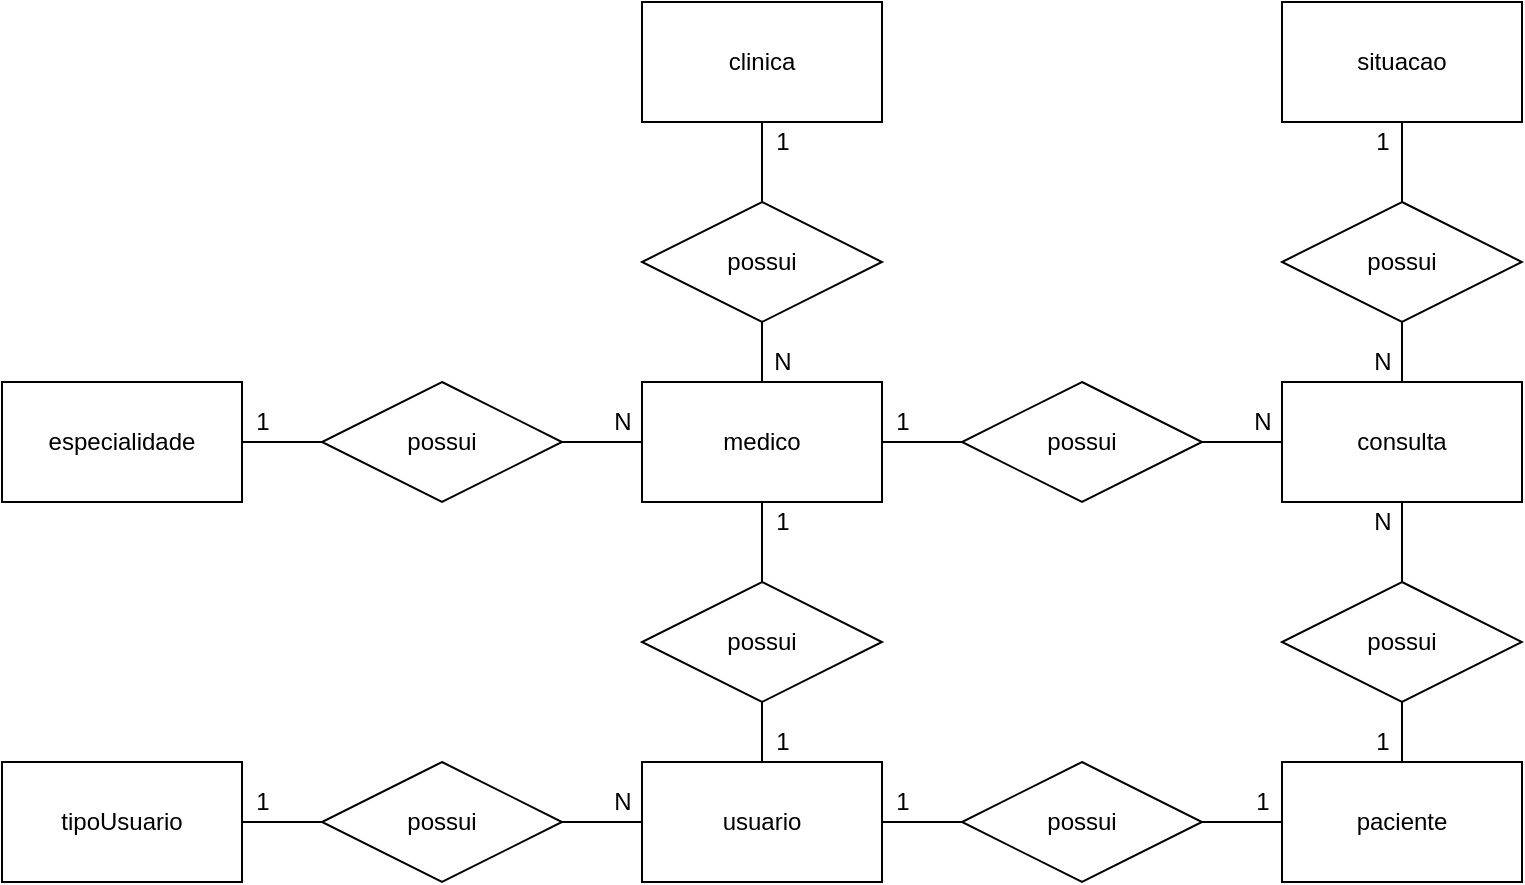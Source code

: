 <mxfile version="14.9.7" type="device" pages="2"><diagram id="93_gFa-OgUpCN7Gq_GoS" name="conceitual"><mxGraphModel dx="1906" dy="1869" grid="1" gridSize="10" guides="1" tooltips="1" connect="1" arrows="1" fold="1" page="1" pageScale="1" pageWidth="827" pageHeight="1169" math="0" shadow="0"><root><mxCell id="0"/><mxCell id="1" parent="0"/><mxCell id="A9WvtacgNKgnJ_UvDXuC-17" style="edgeStyle=orthogonalEdgeStyle;rounded=0;orthogonalLoop=1;jettySize=auto;html=1;endArrow=none;endFill=0;" edge="1" parent="1" source="A9WvtacgNKgnJ_UvDXuC-1" target="A9WvtacgNKgnJ_UvDXuC-9"><mxGeometry relative="1" as="geometry"/></mxCell><mxCell id="A9WvtacgNKgnJ_UvDXuC-1" value="especialidade" style="whiteSpace=wrap;html=1;" vertex="1" parent="1"><mxGeometry x="-10" y="50" width="120" height="60" as="geometry"/></mxCell><mxCell id="A9WvtacgNKgnJ_UvDXuC-19" style="edgeStyle=orthogonalEdgeStyle;rounded=0;orthogonalLoop=1;jettySize=auto;html=1;endArrow=none;endFill=0;" edge="1" parent="1" source="A9WvtacgNKgnJ_UvDXuC-2" target="A9WvtacgNKgnJ_UvDXuC-11"><mxGeometry relative="1" as="geometry"/></mxCell><mxCell id="A9WvtacgNKgnJ_UvDXuC-26" style="edgeStyle=orthogonalEdgeStyle;rounded=0;orthogonalLoop=1;jettySize=auto;html=1;entryX=0.5;entryY=1;entryDx=0;entryDy=0;endArrow=none;endFill=0;" edge="1" parent="1" source="A9WvtacgNKgnJ_UvDXuC-2" target="A9WvtacgNKgnJ_UvDXuC-13"><mxGeometry relative="1" as="geometry"/></mxCell><mxCell id="A9WvtacgNKgnJ_UvDXuC-2" value="medico" style="rounded=0;whiteSpace=wrap;html=1;" vertex="1" parent="1"><mxGeometry x="310" y="50" width="120" height="60" as="geometry"/></mxCell><mxCell id="A9WvtacgNKgnJ_UvDXuC-27" style="edgeStyle=orthogonalEdgeStyle;rounded=0;orthogonalLoop=1;jettySize=auto;html=1;entryX=0.5;entryY=0;entryDx=0;entryDy=0;endArrow=none;endFill=0;" edge="1" parent="1" source="A9WvtacgNKgnJ_UvDXuC-3" target="A9WvtacgNKgnJ_UvDXuC-13"><mxGeometry relative="1" as="geometry"/></mxCell><mxCell id="A9WvtacgNKgnJ_UvDXuC-3" value="clinica" style="whiteSpace=wrap;html=1;" vertex="1" parent="1"><mxGeometry x="310" y="-140" width="120" height="60" as="geometry"/></mxCell><mxCell id="A9WvtacgNKgnJ_UvDXuC-4" value="usuario" style="whiteSpace=wrap;html=1;" vertex="1" parent="1"><mxGeometry x="310" y="240" width="120" height="60" as="geometry"/></mxCell><mxCell id="A9WvtacgNKgnJ_UvDXuC-5" value="consulta" style="whiteSpace=wrap;html=1;" vertex="1" parent="1"><mxGeometry x="630" y="50" width="120" height="60" as="geometry"/></mxCell><mxCell id="A9WvtacgNKgnJ_UvDXuC-14" style="edgeStyle=orthogonalEdgeStyle;rounded=0;orthogonalLoop=1;jettySize=auto;html=1;entryX=0;entryY=0.5;entryDx=0;entryDy=0;endArrow=none;endFill=0;" edge="1" parent="1" source="A9WvtacgNKgnJ_UvDXuC-6" target="A9WvtacgNKgnJ_UvDXuC-10"><mxGeometry relative="1" as="geometry"/></mxCell><mxCell id="A9WvtacgNKgnJ_UvDXuC-6" value="tipoUsuario" style="whiteSpace=wrap;html=1;" vertex="1" parent="1"><mxGeometry x="-10" y="240" width="120" height="60" as="geometry"/></mxCell><mxCell id="A9WvtacgNKgnJ_UvDXuC-7" value="situacao" style="whiteSpace=wrap;html=1;" vertex="1" parent="1"><mxGeometry x="630" y="-140" width="120" height="60" as="geometry"/></mxCell><mxCell id="A9WvtacgNKgnJ_UvDXuC-18" style="edgeStyle=orthogonalEdgeStyle;rounded=0;orthogonalLoop=1;jettySize=auto;html=1;endArrow=none;endFill=0;" edge="1" parent="1" source="A9WvtacgNKgnJ_UvDXuC-9" target="A9WvtacgNKgnJ_UvDXuC-2"><mxGeometry relative="1" as="geometry"/></mxCell><mxCell id="A9WvtacgNKgnJ_UvDXuC-9" value="possui" style="shape=rhombus;perimeter=rhombusPerimeter;whiteSpace=wrap;html=1;align=center;" vertex="1" parent="1"><mxGeometry x="150" y="50" width="120" height="60" as="geometry"/></mxCell><mxCell id="A9WvtacgNKgnJ_UvDXuC-16" style="edgeStyle=orthogonalEdgeStyle;rounded=0;orthogonalLoop=1;jettySize=auto;html=1;endArrow=none;endFill=0;" edge="1" parent="1" source="A9WvtacgNKgnJ_UvDXuC-10" target="A9WvtacgNKgnJ_UvDXuC-4"><mxGeometry relative="1" as="geometry"/></mxCell><mxCell id="A9WvtacgNKgnJ_UvDXuC-10" value="possui" style="shape=rhombus;perimeter=rhombusPerimeter;whiteSpace=wrap;html=1;align=center;" vertex="1" parent="1"><mxGeometry x="150" y="240" width="120" height="60" as="geometry"/></mxCell><mxCell id="A9WvtacgNKgnJ_UvDXuC-20" style="edgeStyle=orthogonalEdgeStyle;rounded=0;orthogonalLoop=1;jettySize=auto;html=1;entryX=0;entryY=0.5;entryDx=0;entryDy=0;endArrow=none;endFill=0;" edge="1" parent="1" source="A9WvtacgNKgnJ_UvDXuC-11" target="A9WvtacgNKgnJ_UvDXuC-5"><mxGeometry relative="1" as="geometry"/></mxCell><mxCell id="A9WvtacgNKgnJ_UvDXuC-11" value="possui" style="shape=rhombus;perimeter=rhombusPerimeter;whiteSpace=wrap;html=1;align=center;" vertex="1" parent="1"><mxGeometry x="470" y="50" width="120" height="60" as="geometry"/></mxCell><mxCell id="A9WvtacgNKgnJ_UvDXuC-24" style="edgeStyle=orthogonalEdgeStyle;rounded=0;orthogonalLoop=1;jettySize=auto;html=1;endArrow=none;endFill=0;" edge="1" parent="1" source="A9WvtacgNKgnJ_UvDXuC-12" target="A9WvtacgNKgnJ_UvDXuC-5"><mxGeometry relative="1" as="geometry"/></mxCell><mxCell id="A9WvtacgNKgnJ_UvDXuC-25" style="edgeStyle=orthogonalEdgeStyle;rounded=0;orthogonalLoop=1;jettySize=auto;html=1;endArrow=none;endFill=0;" edge="1" parent="1" source="A9WvtacgNKgnJ_UvDXuC-12" target="A9WvtacgNKgnJ_UvDXuC-7"><mxGeometry relative="1" as="geometry"/></mxCell><mxCell id="A9WvtacgNKgnJ_UvDXuC-12" value="possui" style="shape=rhombus;perimeter=rhombusPerimeter;whiteSpace=wrap;html=1;align=center;" vertex="1" parent="1"><mxGeometry x="630" y="-40" width="120" height="60" as="geometry"/></mxCell><mxCell id="A9WvtacgNKgnJ_UvDXuC-13" value="possui" style="shape=rhombus;perimeter=rhombusPerimeter;whiteSpace=wrap;html=1;align=center;" vertex="1" parent="1"><mxGeometry x="310" y="-40" width="120" height="60" as="geometry"/></mxCell><mxCell id="A9WvtacgNKgnJ_UvDXuC-28" value="1" style="text;html=1;align=center;verticalAlign=middle;resizable=0;points=[];autosize=1;strokeColor=none;" vertex="1" parent="1"><mxGeometry x="670" y="-80" width="20" height="20" as="geometry"/></mxCell><mxCell id="A9WvtacgNKgnJ_UvDXuC-29" value="N" style="text;html=1;align=center;verticalAlign=middle;resizable=0;points=[];autosize=1;strokeColor=none;" vertex="1" parent="1"><mxGeometry x="670" y="30" width="20" height="20" as="geometry"/></mxCell><mxCell id="A9WvtacgNKgnJ_UvDXuC-30" value="N" style="text;html=1;align=center;verticalAlign=middle;resizable=0;points=[];autosize=1;strokeColor=none;" vertex="1" parent="1"><mxGeometry x="610" y="60" width="20" height="20" as="geometry"/></mxCell><mxCell id="A9WvtacgNKgnJ_UvDXuC-31" value="N" style="text;html=1;align=center;verticalAlign=middle;resizable=0;points=[];autosize=1;strokeColor=none;" vertex="1" parent="1"><mxGeometry x="670" y="110" width="20" height="20" as="geometry"/></mxCell><mxCell id="A9WvtacgNKgnJ_UvDXuC-32" value="1" style="text;html=1;align=center;verticalAlign=middle;resizable=0;points=[];autosize=1;strokeColor=none;" vertex="1" parent="1"><mxGeometry x="430" y="250" width="20" height="20" as="geometry"/></mxCell><mxCell id="A9WvtacgNKgnJ_UvDXuC-33" value="1" style="text;html=1;align=center;verticalAlign=middle;resizable=0;points=[];autosize=1;strokeColor=none;" vertex="1" parent="1"><mxGeometry x="430" y="60" width="20" height="20" as="geometry"/></mxCell><mxCell id="A9WvtacgNKgnJ_UvDXuC-34" value="1" style="text;html=1;align=center;verticalAlign=middle;resizable=0;points=[];autosize=1;strokeColor=none;" vertex="1" parent="1"><mxGeometry x="110" y="250" width="20" height="20" as="geometry"/></mxCell><mxCell id="A9WvtacgNKgnJ_UvDXuC-35" value="1" style="text;html=1;align=center;verticalAlign=middle;resizable=0;points=[];autosize=1;strokeColor=none;" vertex="1" parent="1"><mxGeometry x="110" y="60" width="20" height="20" as="geometry"/></mxCell><mxCell id="A9WvtacgNKgnJ_UvDXuC-36" value="N" style="text;html=1;align=center;verticalAlign=middle;resizable=0;points=[];autosize=1;strokeColor=none;" vertex="1" parent="1"><mxGeometry x="290" y="250" width="20" height="20" as="geometry"/></mxCell><mxCell id="A9WvtacgNKgnJ_UvDXuC-37" value="N" style="text;html=1;align=center;verticalAlign=middle;resizable=0;points=[];autosize=1;strokeColor=none;" vertex="1" parent="1"><mxGeometry x="290" y="60" width="20" height="20" as="geometry"/></mxCell><mxCell id="A9WvtacgNKgnJ_UvDXuC-39" value="1" style="text;html=1;align=center;verticalAlign=middle;resizable=0;points=[];autosize=1;strokeColor=none;" vertex="1" parent="1"><mxGeometry x="370" y="-80" width="20" height="20" as="geometry"/></mxCell><mxCell id="A9WvtacgNKgnJ_UvDXuC-40" value="N" style="text;html=1;align=center;verticalAlign=middle;resizable=0;points=[];autosize=1;strokeColor=none;" vertex="1" parent="1"><mxGeometry x="370" y="30" width="20" height="20" as="geometry"/></mxCell><mxCell id="A9WvtacgNKgnJ_UvDXuC-42" style="edgeStyle=orthogonalEdgeStyle;rounded=0;orthogonalLoop=1;jettySize=auto;html=1;endArrow=none;endFill=0;" edge="1" parent="1" source="A9WvtacgNKgnJ_UvDXuC-41" target="A9WvtacgNKgnJ_UvDXuC-4"><mxGeometry relative="1" as="geometry"/></mxCell><mxCell id="A9WvtacgNKgnJ_UvDXuC-43" style="edgeStyle=orthogonalEdgeStyle;rounded=0;orthogonalLoop=1;jettySize=auto;html=1;entryX=0.5;entryY=1;entryDx=0;entryDy=0;endArrow=none;endFill=0;" edge="1" parent="1" source="A9WvtacgNKgnJ_UvDXuC-41" target="A9WvtacgNKgnJ_UvDXuC-2"><mxGeometry relative="1" as="geometry"/></mxCell><mxCell id="A9WvtacgNKgnJ_UvDXuC-41" value="possui" style="shape=rhombus;perimeter=rhombusPerimeter;whiteSpace=wrap;html=1;align=center;" vertex="1" parent="1"><mxGeometry x="310" y="150" width="120" height="60" as="geometry"/></mxCell><mxCell id="A9WvtacgNKgnJ_UvDXuC-49" style="edgeStyle=orthogonalEdgeStyle;rounded=0;orthogonalLoop=1;jettySize=auto;html=1;endArrow=none;endFill=0;" edge="1" parent="1" source="A9WvtacgNKgnJ_UvDXuC-44" target="A9WvtacgNKgnJ_UvDXuC-48"><mxGeometry relative="1" as="geometry"/></mxCell><mxCell id="A9WvtacgNKgnJ_UvDXuC-44" value="paciente" style="whiteSpace=wrap;html=1;" vertex="1" parent="1"><mxGeometry x="630" y="240" width="120" height="60" as="geometry"/></mxCell><mxCell id="A9WvtacgNKgnJ_UvDXuC-46" style="edgeStyle=orthogonalEdgeStyle;rounded=0;orthogonalLoop=1;jettySize=auto;html=1;endArrow=none;endFill=0;" edge="1" parent="1" source="A9WvtacgNKgnJ_UvDXuC-45" target="A9WvtacgNKgnJ_UvDXuC-4"><mxGeometry relative="1" as="geometry"/></mxCell><mxCell id="A9WvtacgNKgnJ_UvDXuC-47" style="edgeStyle=orthogonalEdgeStyle;rounded=0;orthogonalLoop=1;jettySize=auto;html=1;endArrow=none;endFill=0;" edge="1" parent="1" source="A9WvtacgNKgnJ_UvDXuC-45" target="A9WvtacgNKgnJ_UvDXuC-44"><mxGeometry relative="1" as="geometry"/></mxCell><mxCell id="A9WvtacgNKgnJ_UvDXuC-45" value="possui" style="shape=rhombus;perimeter=rhombusPerimeter;whiteSpace=wrap;html=1;align=center;" vertex="1" parent="1"><mxGeometry x="470" y="240" width="120" height="60" as="geometry"/></mxCell><mxCell id="A9WvtacgNKgnJ_UvDXuC-50" style="edgeStyle=orthogonalEdgeStyle;rounded=0;orthogonalLoop=1;jettySize=auto;html=1;endArrow=none;endFill=0;" edge="1" parent="1" source="A9WvtacgNKgnJ_UvDXuC-48" target="A9WvtacgNKgnJ_UvDXuC-5"><mxGeometry relative="1" as="geometry"/></mxCell><mxCell id="A9WvtacgNKgnJ_UvDXuC-48" value="possui" style="shape=rhombus;perimeter=rhombusPerimeter;whiteSpace=wrap;html=1;align=center;" vertex="1" parent="1"><mxGeometry x="630" y="150" width="120" height="60" as="geometry"/></mxCell><mxCell id="A9WvtacgNKgnJ_UvDXuC-51" value="1" style="text;html=1;align=center;verticalAlign=middle;resizable=0;points=[];autosize=1;strokeColor=none;" vertex="1" parent="1"><mxGeometry x="670" y="220" width="20" height="20" as="geometry"/></mxCell><mxCell id="A9WvtacgNKgnJ_UvDXuC-52" value="1" style="text;html=1;align=center;verticalAlign=middle;resizable=0;points=[];autosize=1;strokeColor=none;" vertex="1" parent="1"><mxGeometry x="610" y="250" width="20" height="20" as="geometry"/></mxCell><mxCell id="A9WvtacgNKgnJ_UvDXuC-53" value="1" style="text;html=1;align=center;verticalAlign=middle;resizable=0;points=[];autosize=1;strokeColor=none;" vertex="1" parent="1"><mxGeometry x="370" y="220" width="20" height="20" as="geometry"/></mxCell><mxCell id="A9WvtacgNKgnJ_UvDXuC-54" value="1" style="text;html=1;align=center;verticalAlign=middle;resizable=0;points=[];autosize=1;strokeColor=none;" vertex="1" parent="1"><mxGeometry x="370" y="110" width="20" height="20" as="geometry"/></mxCell></root></mxGraphModel></diagram><diagram id="sBpu8BRhdj2psA5lp5Gi" name="logica"><mxGraphModel dx="2094" dy="700" grid="1" gridSize="10" guides="1" tooltips="1" connect="1" arrows="1" fold="1" page="1" pageScale="1" pageWidth="827" pageHeight="1169" math="0" shadow="0"><root><mxCell id="IyvaZYdRQ6hIMKGguh6v-0"/><mxCell id="IyvaZYdRQ6hIMKGguh6v-1" parent="IyvaZYdRQ6hIMKGguh6v-0"/><mxCell id="ZGY9dM3D5qG3EnkJ_uld-0" value="clinica" style="shape=table;startSize=30;container=1;collapsible=1;childLayout=tableLayout;fixedRows=1;rowLines=0;fontStyle=1;align=center;resizeLast=1;" vertex="1" parent="IyvaZYdRQ6hIMKGguh6v-1"><mxGeometry x="390" y="585" width="180" height="250" as="geometry"/></mxCell><mxCell id="ZGY9dM3D5qG3EnkJ_uld-1" value="" style="shape=partialRectangle;collapsible=0;dropTarget=0;pointerEvents=0;fillColor=none;top=0;left=0;bottom=1;right=0;points=[[0,0.5],[1,0.5]];portConstraint=eastwest;" vertex="1" parent="ZGY9dM3D5qG3EnkJ_uld-0"><mxGeometry y="30" width="180" height="30" as="geometry"/></mxCell><mxCell id="ZGY9dM3D5qG3EnkJ_uld-2" value="PK" style="shape=partialRectangle;connectable=0;fillColor=none;top=0;left=0;bottom=0;right=0;fontStyle=1;overflow=hidden;" vertex="1" parent="ZGY9dM3D5qG3EnkJ_uld-1"><mxGeometry width="30" height="30" as="geometry"/></mxCell><mxCell id="ZGY9dM3D5qG3EnkJ_uld-3" value="idClinica" style="shape=partialRectangle;connectable=0;fillColor=none;top=0;left=0;bottom=0;right=0;align=left;spacingLeft=6;fontStyle=5;overflow=hidden;" vertex="1" parent="ZGY9dM3D5qG3EnkJ_uld-1"><mxGeometry x="30" width="150" height="30" as="geometry"/></mxCell><mxCell id="ZGY9dM3D5qG3EnkJ_uld-4" value="" style="shape=partialRectangle;collapsible=0;dropTarget=0;pointerEvents=0;fillColor=none;top=0;left=0;bottom=0;right=0;points=[[0,0.5],[1,0.5]];portConstraint=eastwest;" vertex="1" parent="ZGY9dM3D5qG3EnkJ_uld-0"><mxGeometry y="60" width="180" height="30" as="geometry"/></mxCell><mxCell id="ZGY9dM3D5qG3EnkJ_uld-5" value="" style="shape=partialRectangle;connectable=0;fillColor=none;top=0;left=0;bottom=0;right=0;editable=1;overflow=hidden;" vertex="1" parent="ZGY9dM3D5qG3EnkJ_uld-4"><mxGeometry width="30" height="30" as="geometry"/></mxCell><mxCell id="ZGY9dM3D5qG3EnkJ_uld-6" value="nomeFantasia" style="shape=partialRectangle;connectable=0;fillColor=none;top=0;left=0;bottom=0;right=0;align=left;spacingLeft=6;overflow=hidden;" vertex="1" parent="ZGY9dM3D5qG3EnkJ_uld-4"><mxGeometry x="30" width="150" height="30" as="geometry"/></mxCell><mxCell id="ZGY9dM3D5qG3EnkJ_uld-7" value="" style="shape=partialRectangle;collapsible=0;dropTarget=0;pointerEvents=0;fillColor=none;top=0;left=0;bottom=0;right=0;points=[[0,0.5],[1,0.5]];portConstraint=eastwest;" vertex="1" parent="ZGY9dM3D5qG3EnkJ_uld-0"><mxGeometry y="90" width="180" height="30" as="geometry"/></mxCell><mxCell id="ZGY9dM3D5qG3EnkJ_uld-8" value="" style="shape=partialRectangle;connectable=0;fillColor=none;top=0;left=0;bottom=0;right=0;editable=1;overflow=hidden;" vertex="1" parent="ZGY9dM3D5qG3EnkJ_uld-7"><mxGeometry width="30" height="30" as="geometry"/></mxCell><mxCell id="ZGY9dM3D5qG3EnkJ_uld-9" value="cnpj" style="shape=partialRectangle;connectable=0;fillColor=none;top=0;left=0;bottom=0;right=0;align=left;spacingLeft=6;overflow=hidden;" vertex="1" parent="ZGY9dM3D5qG3EnkJ_uld-7"><mxGeometry x="30" width="150" height="30" as="geometry"/></mxCell><mxCell id="ZGY9dM3D5qG3EnkJ_uld-13" value="" style="shape=partialRectangle;collapsible=0;dropTarget=0;pointerEvents=0;fillColor=none;top=0;left=0;bottom=0;right=0;points=[[0,0.5],[1,0.5]];portConstraint=eastwest;" vertex="1" parent="ZGY9dM3D5qG3EnkJ_uld-0"><mxGeometry y="120" width="180" height="30" as="geometry"/></mxCell><mxCell id="ZGY9dM3D5qG3EnkJ_uld-14" value="" style="shape=partialRectangle;connectable=0;fillColor=none;top=0;left=0;bottom=0;right=0;editable=1;overflow=hidden;" vertex="1" parent="ZGY9dM3D5qG3EnkJ_uld-13"><mxGeometry width="30" height="30" as="geometry"/></mxCell><mxCell id="ZGY9dM3D5qG3EnkJ_uld-15" value="razaoSocial" style="shape=partialRectangle;connectable=0;fillColor=none;top=0;left=0;bottom=0;right=0;align=left;spacingLeft=6;overflow=hidden;" vertex="1" parent="ZGY9dM3D5qG3EnkJ_uld-13"><mxGeometry x="30" width="150" height="30" as="geometry"/></mxCell><mxCell id="ZGY9dM3D5qG3EnkJ_uld-16" value="" style="shape=partialRectangle;collapsible=0;dropTarget=0;pointerEvents=0;fillColor=none;top=0;left=0;bottom=0;right=0;points=[[0,0.5],[1,0.5]];portConstraint=eastwest;" vertex="1" parent="ZGY9dM3D5qG3EnkJ_uld-0"><mxGeometry y="150" width="180" height="30" as="geometry"/></mxCell><mxCell id="ZGY9dM3D5qG3EnkJ_uld-17" value="" style="shape=partialRectangle;connectable=0;fillColor=none;top=0;left=0;bottom=0;right=0;editable=1;overflow=hidden;" vertex="1" parent="ZGY9dM3D5qG3EnkJ_uld-16"><mxGeometry width="30" height="30" as="geometry"/></mxCell><mxCell id="ZGY9dM3D5qG3EnkJ_uld-18" value="endereco" style="shape=partialRectangle;connectable=0;fillColor=none;top=0;left=0;bottom=0;right=0;align=left;spacingLeft=6;overflow=hidden;" vertex="1" parent="ZGY9dM3D5qG3EnkJ_uld-16"><mxGeometry x="30" width="150" height="30" as="geometry"/></mxCell><mxCell id="ZGY9dM3D5qG3EnkJ_uld-19" value="" style="shape=partialRectangle;collapsible=0;dropTarget=0;pointerEvents=0;fillColor=none;top=0;left=0;bottom=0;right=0;points=[[0,0.5],[1,0.5]];portConstraint=eastwest;" vertex="1" parent="ZGY9dM3D5qG3EnkJ_uld-0"><mxGeometry y="180" width="180" height="30" as="geometry"/></mxCell><mxCell id="ZGY9dM3D5qG3EnkJ_uld-20" value="" style="shape=partialRectangle;connectable=0;fillColor=none;top=0;left=0;bottom=0;right=0;editable=1;overflow=hidden;" vertex="1" parent="ZGY9dM3D5qG3EnkJ_uld-19"><mxGeometry width="30" height="30" as="geometry"/></mxCell><mxCell id="ZGY9dM3D5qG3EnkJ_uld-21" value="telefone" style="shape=partialRectangle;connectable=0;fillColor=none;top=0;left=0;bottom=0;right=0;align=left;spacingLeft=6;overflow=hidden;" vertex="1" parent="ZGY9dM3D5qG3EnkJ_uld-19"><mxGeometry x="30" width="150" height="30" as="geometry"/></mxCell><mxCell id="ZGY9dM3D5qG3EnkJ_uld-10" value="" style="shape=partialRectangle;collapsible=0;dropTarget=0;pointerEvents=0;fillColor=none;top=0;left=0;bottom=0;right=0;points=[[0,0.5],[1,0.5]];portConstraint=eastwest;" vertex="1" parent="ZGY9dM3D5qG3EnkJ_uld-0"><mxGeometry y="210" width="180" height="30" as="geometry"/></mxCell><mxCell id="ZGY9dM3D5qG3EnkJ_uld-11" value="" style="shape=partialRectangle;connectable=0;fillColor=none;top=0;left=0;bottom=0;right=0;editable=1;overflow=hidden;" vertex="1" parent="ZGY9dM3D5qG3EnkJ_uld-10"><mxGeometry width="30" height="30" as="geometry"/></mxCell><mxCell id="ZGY9dM3D5qG3EnkJ_uld-12" value="email" style="shape=partialRectangle;connectable=0;fillColor=none;top=0;left=0;bottom=0;right=0;align=left;spacingLeft=6;overflow=hidden;" vertex="1" parent="ZGY9dM3D5qG3EnkJ_uld-10"><mxGeometry x="30" width="150" height="30" as="geometry"/></mxCell><mxCell id="ZGY9dM3D5qG3EnkJ_uld-22" value="especialidade" style="shape=table;startSize=30;container=1;collapsible=1;childLayout=tableLayout;fixedRows=1;rowLines=0;fontStyle=1;align=center;resizeLast=1;" vertex="1" parent="IyvaZYdRQ6hIMKGguh6v-1"><mxGeometry x="-110" y="400" width="180" height="100" as="geometry"/></mxCell><mxCell id="ZGY9dM3D5qG3EnkJ_uld-23" value="" style="shape=partialRectangle;collapsible=0;dropTarget=0;pointerEvents=0;fillColor=none;top=0;left=0;bottom=1;right=0;points=[[0,0.5],[1,0.5]];portConstraint=eastwest;" vertex="1" parent="ZGY9dM3D5qG3EnkJ_uld-22"><mxGeometry y="30" width="180" height="30" as="geometry"/></mxCell><mxCell id="ZGY9dM3D5qG3EnkJ_uld-24" value="PK" style="shape=partialRectangle;connectable=0;fillColor=none;top=0;left=0;bottom=0;right=0;fontStyle=1;overflow=hidden;" vertex="1" parent="ZGY9dM3D5qG3EnkJ_uld-23"><mxGeometry width="30" height="30" as="geometry"/></mxCell><mxCell id="ZGY9dM3D5qG3EnkJ_uld-25" value="idEspecialidade" style="shape=partialRectangle;connectable=0;fillColor=none;top=0;left=0;bottom=0;right=0;align=left;spacingLeft=6;fontStyle=5;overflow=hidden;" vertex="1" parent="ZGY9dM3D5qG3EnkJ_uld-23"><mxGeometry x="30" width="150" height="30" as="geometry"/></mxCell><mxCell id="ZGY9dM3D5qG3EnkJ_uld-26" value="" style="shape=partialRectangle;collapsible=0;dropTarget=0;pointerEvents=0;fillColor=none;top=0;left=0;bottom=0;right=0;points=[[0,0.5],[1,0.5]];portConstraint=eastwest;" vertex="1" parent="ZGY9dM3D5qG3EnkJ_uld-22"><mxGeometry y="60" width="180" height="30" as="geometry"/></mxCell><mxCell id="ZGY9dM3D5qG3EnkJ_uld-27" value="" style="shape=partialRectangle;connectable=0;fillColor=none;top=0;left=0;bottom=0;right=0;editable=1;overflow=hidden;" vertex="1" parent="ZGY9dM3D5qG3EnkJ_uld-26"><mxGeometry width="30" height="30" as="geometry"/></mxCell><mxCell id="ZGY9dM3D5qG3EnkJ_uld-28" value="nomeEspecialidade" style="shape=partialRectangle;connectable=0;fillColor=none;top=0;left=0;bottom=0;right=0;align=left;spacingLeft=6;overflow=hidden;" vertex="1" parent="ZGY9dM3D5qG3EnkJ_uld-26"><mxGeometry x="30" width="150" height="30" as="geometry"/></mxCell><mxCell id="ZGY9dM3D5qG3EnkJ_uld-35" value="tipoUsuario" style="shape=table;startSize=30;container=1;collapsible=1;childLayout=tableLayout;fixedRows=1;rowLines=0;fontStyle=1;align=center;resizeLast=1;" vertex="1" parent="IyvaZYdRQ6hIMKGguh6v-1"><mxGeometry x="390" y="170" width="180" height="100" as="geometry"/></mxCell><mxCell id="ZGY9dM3D5qG3EnkJ_uld-36" value="" style="shape=partialRectangle;collapsible=0;dropTarget=0;pointerEvents=0;fillColor=none;top=0;left=0;bottom=1;right=0;points=[[0,0.5],[1,0.5]];portConstraint=eastwest;" vertex="1" parent="ZGY9dM3D5qG3EnkJ_uld-35"><mxGeometry y="30" width="180" height="30" as="geometry"/></mxCell><mxCell id="ZGY9dM3D5qG3EnkJ_uld-37" value="PK" style="shape=partialRectangle;connectable=0;fillColor=none;top=0;left=0;bottom=0;right=0;fontStyle=1;overflow=hidden;" vertex="1" parent="ZGY9dM3D5qG3EnkJ_uld-36"><mxGeometry width="30" height="30" as="geometry"/></mxCell><mxCell id="ZGY9dM3D5qG3EnkJ_uld-38" value="idTipoUsuario" style="shape=partialRectangle;connectable=0;fillColor=none;top=0;left=0;bottom=0;right=0;align=left;spacingLeft=6;fontStyle=5;overflow=hidden;" vertex="1" parent="ZGY9dM3D5qG3EnkJ_uld-36"><mxGeometry x="30" width="150" height="30" as="geometry"/></mxCell><mxCell id="ZGY9dM3D5qG3EnkJ_uld-39" value="" style="shape=partialRectangle;collapsible=0;dropTarget=0;pointerEvents=0;fillColor=none;top=0;left=0;bottom=0;right=0;points=[[0,0.5],[1,0.5]];portConstraint=eastwest;" vertex="1" parent="ZGY9dM3D5qG3EnkJ_uld-35"><mxGeometry y="60" width="180" height="30" as="geometry"/></mxCell><mxCell id="ZGY9dM3D5qG3EnkJ_uld-40" value="" style="shape=partialRectangle;connectable=0;fillColor=none;top=0;left=0;bottom=0;right=0;editable=1;overflow=hidden;" vertex="1" parent="ZGY9dM3D5qG3EnkJ_uld-39"><mxGeometry width="30" height="30" as="geometry"/></mxCell><mxCell id="ZGY9dM3D5qG3EnkJ_uld-41" value="nomeTipoUsuario" style="shape=partialRectangle;connectable=0;fillColor=none;top=0;left=0;bottom=0;right=0;align=left;spacingLeft=6;overflow=hidden;" vertex="1" parent="ZGY9dM3D5qG3EnkJ_uld-39"><mxGeometry x="30" width="150" height="30" as="geometry"/></mxCell><mxCell id="ZGY9dM3D5qG3EnkJ_uld-61" value="situacao" style="shape=table;startSize=30;container=1;collapsible=1;childLayout=tableLayout;fixedRows=1;rowLines=0;fontStyle=1;align=center;resizeLast=1;" vertex="1" parent="IyvaZYdRQ6hIMKGguh6v-1"><mxGeometry x="890" y="640" width="180" height="100" as="geometry"/></mxCell><mxCell id="ZGY9dM3D5qG3EnkJ_uld-62" value="" style="shape=partialRectangle;collapsible=0;dropTarget=0;pointerEvents=0;fillColor=none;top=0;left=0;bottom=1;right=0;points=[[0,0.5],[1,0.5]];portConstraint=eastwest;" vertex="1" parent="ZGY9dM3D5qG3EnkJ_uld-61"><mxGeometry y="30" width="180" height="30" as="geometry"/></mxCell><mxCell id="ZGY9dM3D5qG3EnkJ_uld-63" value="PK" style="shape=partialRectangle;connectable=0;fillColor=none;top=0;left=0;bottom=0;right=0;fontStyle=1;overflow=hidden;" vertex="1" parent="ZGY9dM3D5qG3EnkJ_uld-62"><mxGeometry width="30" height="30" as="geometry"/></mxCell><mxCell id="ZGY9dM3D5qG3EnkJ_uld-64" value="idSituacao" style="shape=partialRectangle;connectable=0;fillColor=none;top=0;left=0;bottom=0;right=0;align=left;spacingLeft=6;fontStyle=5;overflow=hidden;" vertex="1" parent="ZGY9dM3D5qG3EnkJ_uld-62"><mxGeometry x="30" width="150" height="30" as="geometry"/></mxCell><mxCell id="ZGY9dM3D5qG3EnkJ_uld-65" value="" style="shape=partialRectangle;collapsible=0;dropTarget=0;pointerEvents=0;fillColor=none;top=0;left=0;bottom=0;right=0;points=[[0,0.5],[1,0.5]];portConstraint=eastwest;" vertex="1" parent="ZGY9dM3D5qG3EnkJ_uld-61"><mxGeometry y="60" width="180" height="30" as="geometry"/></mxCell><mxCell id="ZGY9dM3D5qG3EnkJ_uld-66" value="" style="shape=partialRectangle;connectable=0;fillColor=none;top=0;left=0;bottom=0;right=0;editable=1;overflow=hidden;" vertex="1" parent="ZGY9dM3D5qG3EnkJ_uld-65"><mxGeometry width="30" height="30" as="geometry"/></mxCell><mxCell id="ZGY9dM3D5qG3EnkJ_uld-67" value="nomeSituacao" style="shape=partialRectangle;connectable=0;fillColor=none;top=0;left=0;bottom=0;right=0;align=left;spacingLeft=6;overflow=hidden;" vertex="1" parent="ZGY9dM3D5qG3EnkJ_uld-65"><mxGeometry x="30" width="150" height="30" as="geometry"/></mxCell><mxCell id="ZGY9dM3D5qG3EnkJ_uld-74" value="usuario" style="shape=table;startSize=30;container=1;collapsible=1;childLayout=tableLayout;fixedRows=1;rowLines=0;fontStyle=1;align=center;resizeLast=1;" vertex="1" parent="IyvaZYdRQ6hIMKGguh6v-1"><mxGeometry x="390" y="310" width="180" height="190" as="geometry"/></mxCell><mxCell id="ZGY9dM3D5qG3EnkJ_uld-75" value="" style="shape=partialRectangle;collapsible=0;dropTarget=0;pointerEvents=0;fillColor=none;top=0;left=0;bottom=0;right=0;points=[[0,0.5],[1,0.5]];portConstraint=eastwest;" vertex="1" parent="ZGY9dM3D5qG3EnkJ_uld-74"><mxGeometry y="30" width="180" height="30" as="geometry"/></mxCell><mxCell id="ZGY9dM3D5qG3EnkJ_uld-76" value="PK" style="shape=partialRectangle;connectable=0;fillColor=none;top=0;left=0;bottom=0;right=0;fontStyle=1;overflow=hidden;" vertex="1" parent="ZGY9dM3D5qG3EnkJ_uld-75"><mxGeometry width="60" height="30" as="geometry"/></mxCell><mxCell id="ZGY9dM3D5qG3EnkJ_uld-77" value="idUsuario" style="shape=partialRectangle;connectable=0;fillColor=none;top=0;left=0;bottom=0;right=0;align=left;spacingLeft=6;fontStyle=5;overflow=hidden;" vertex="1" parent="ZGY9dM3D5qG3EnkJ_uld-75"><mxGeometry x="60" width="120" height="30" as="geometry"/></mxCell><mxCell id="ZGY9dM3D5qG3EnkJ_uld-78" value="" style="shape=partialRectangle;collapsible=0;dropTarget=0;pointerEvents=0;fillColor=none;top=0;left=0;bottom=1;right=0;points=[[0,0.5],[1,0.5]];portConstraint=eastwest;" vertex="1" parent="ZGY9dM3D5qG3EnkJ_uld-74"><mxGeometry y="60" width="180" height="30" as="geometry"/></mxCell><mxCell id="ZGY9dM3D5qG3EnkJ_uld-79" value="FK" style="shape=partialRectangle;connectable=0;fillColor=none;top=0;left=0;bottom=0;right=0;fontStyle=1;overflow=hidden;" vertex="1" parent="ZGY9dM3D5qG3EnkJ_uld-78"><mxGeometry width="60" height="30" as="geometry"/></mxCell><mxCell id="ZGY9dM3D5qG3EnkJ_uld-80" value="tipoUsuario" style="shape=partialRectangle;connectable=0;fillColor=none;top=0;left=0;bottom=0;right=0;align=left;spacingLeft=6;fontStyle=5;overflow=hidden;" vertex="1" parent="ZGY9dM3D5qG3EnkJ_uld-78"><mxGeometry x="60" width="120" height="30" as="geometry"/></mxCell><mxCell id="ZGY9dM3D5qG3EnkJ_uld-81" value="" style="shape=partialRectangle;collapsible=0;dropTarget=0;pointerEvents=0;fillColor=none;top=0;left=0;bottom=0;right=0;points=[[0,0.5],[1,0.5]];portConstraint=eastwest;" vertex="1" parent="ZGY9dM3D5qG3EnkJ_uld-74"><mxGeometry y="90" width="180" height="30" as="geometry"/></mxCell><mxCell id="ZGY9dM3D5qG3EnkJ_uld-82" value="" style="shape=partialRectangle;connectable=0;fillColor=none;top=0;left=0;bottom=0;right=0;editable=1;overflow=hidden;" vertex="1" parent="ZGY9dM3D5qG3EnkJ_uld-81"><mxGeometry width="60" height="30" as="geometry"/></mxCell><mxCell id="ZGY9dM3D5qG3EnkJ_uld-83" value="nomeUsuario" style="shape=partialRectangle;connectable=0;fillColor=none;top=0;left=0;bottom=0;right=0;align=left;spacingLeft=6;overflow=hidden;" vertex="1" parent="ZGY9dM3D5qG3EnkJ_uld-81"><mxGeometry x="60" width="120" height="30" as="geometry"/></mxCell><mxCell id="2KeaQPIRj3OpN6tbPePM-1" value="" style="shape=partialRectangle;collapsible=0;dropTarget=0;pointerEvents=0;fillColor=none;top=0;left=0;bottom=0;right=0;points=[[0,0.5],[1,0.5]];portConstraint=eastwest;" vertex="1" parent="ZGY9dM3D5qG3EnkJ_uld-74"><mxGeometry y="120" width="180" height="30" as="geometry"/></mxCell><mxCell id="2KeaQPIRj3OpN6tbPePM-2" value="" style="shape=partialRectangle;connectable=0;fillColor=none;top=0;left=0;bottom=0;right=0;editable=1;overflow=hidden;" vertex="1" parent="2KeaQPIRj3OpN6tbPePM-1"><mxGeometry width="60" height="30" as="geometry"/></mxCell><mxCell id="2KeaQPIRj3OpN6tbPePM-3" value="email" style="shape=partialRectangle;connectable=0;fillColor=none;top=0;left=0;bottom=0;right=0;align=left;spacingLeft=6;overflow=hidden;" vertex="1" parent="2KeaQPIRj3OpN6tbPePM-1"><mxGeometry x="60" width="120" height="30" as="geometry"/></mxCell><mxCell id="ZGY9dM3D5qG3EnkJ_uld-84" value="" style="shape=partialRectangle;collapsible=0;dropTarget=0;pointerEvents=0;fillColor=none;top=0;left=0;bottom=0;right=0;points=[[0,0.5],[1,0.5]];portConstraint=eastwest;" vertex="1" parent="ZGY9dM3D5qG3EnkJ_uld-74"><mxGeometry y="150" width="180" height="30" as="geometry"/></mxCell><mxCell id="ZGY9dM3D5qG3EnkJ_uld-85" value="" style="shape=partialRectangle;connectable=0;fillColor=none;top=0;left=0;bottom=0;right=0;editable=1;overflow=hidden;" vertex="1" parent="ZGY9dM3D5qG3EnkJ_uld-84"><mxGeometry width="60" height="30" as="geometry"/></mxCell><mxCell id="ZGY9dM3D5qG3EnkJ_uld-86" value="senha" style="shape=partialRectangle;connectable=0;fillColor=none;top=0;left=0;bottom=0;right=0;align=left;spacingLeft=6;overflow=hidden;" vertex="1" parent="ZGY9dM3D5qG3EnkJ_uld-84"><mxGeometry x="60" width="120" height="30" as="geometry"/></mxCell><mxCell id="ZGY9dM3D5qG3EnkJ_uld-87" value="medico" style="shape=table;startSize=30;container=1;collapsible=1;childLayout=tableLayout;fixedRows=1;rowLines=0;fontStyle=1;align=center;resizeLast=1;" vertex="1" parent="IyvaZYdRQ6hIMKGguh6v-1"><mxGeometry x="130" y="310" width="180" height="220" as="geometry"/></mxCell><mxCell id="ZGY9dM3D5qG3EnkJ_uld-88" value="" style="shape=partialRectangle;collapsible=0;dropTarget=0;pointerEvents=0;fillColor=none;top=0;left=0;bottom=0;right=0;points=[[0,0.5],[1,0.5]];portConstraint=eastwest;" vertex="1" parent="ZGY9dM3D5qG3EnkJ_uld-87"><mxGeometry y="30" width="180" height="30" as="geometry"/></mxCell><mxCell id="ZGY9dM3D5qG3EnkJ_uld-89" value="PK" style="shape=partialRectangle;connectable=0;fillColor=none;top=0;left=0;bottom=0;right=0;fontStyle=1;overflow=hidden;" vertex="1" parent="ZGY9dM3D5qG3EnkJ_uld-88"><mxGeometry width="60" height="30" as="geometry"/></mxCell><mxCell id="ZGY9dM3D5qG3EnkJ_uld-90" value="idMedico" style="shape=partialRectangle;connectable=0;fillColor=none;top=0;left=0;bottom=0;right=0;align=left;spacingLeft=6;fontStyle=5;overflow=hidden;" vertex="1" parent="ZGY9dM3D5qG3EnkJ_uld-88"><mxGeometry x="60" width="120" height="30" as="geometry"/></mxCell><mxCell id="ZGY9dM3D5qG3EnkJ_uld-106" value="" style="shape=partialRectangle;collapsible=0;dropTarget=0;pointerEvents=0;fillColor=none;top=0;left=0;bottom=0;right=0;points=[[0,0.5],[1,0.5]];portConstraint=eastwest;" vertex="1" parent="ZGY9dM3D5qG3EnkJ_uld-87"><mxGeometry y="60" width="180" height="30" as="geometry"/></mxCell><mxCell id="ZGY9dM3D5qG3EnkJ_uld-107" value="FK" style="shape=partialRectangle;connectable=0;fillColor=none;top=0;left=0;bottom=0;right=0;fontStyle=1;overflow=hidden;" vertex="1" parent="ZGY9dM3D5qG3EnkJ_uld-106"><mxGeometry width="60" height="30" as="geometry"/></mxCell><mxCell id="ZGY9dM3D5qG3EnkJ_uld-108" value="idUsuario" style="shape=partialRectangle;connectable=0;fillColor=none;top=0;left=0;bottom=0;right=0;align=left;spacingLeft=6;fontStyle=5;overflow=hidden;" vertex="1" parent="ZGY9dM3D5qG3EnkJ_uld-106"><mxGeometry x="60" width="120" height="30" as="geometry"/></mxCell><mxCell id="ZGY9dM3D5qG3EnkJ_uld-109" value="" style="shape=partialRectangle;collapsible=0;dropTarget=0;pointerEvents=0;fillColor=none;top=0;left=0;bottom=0;right=0;points=[[0,0.5],[1,0.5]];portConstraint=eastwest;" vertex="1" parent="ZGY9dM3D5qG3EnkJ_uld-87"><mxGeometry y="90" width="180" height="30" as="geometry"/></mxCell><mxCell id="ZGY9dM3D5qG3EnkJ_uld-110" value="FK" style="shape=partialRectangle;connectable=0;fillColor=none;top=0;left=0;bottom=0;right=0;fontStyle=1;overflow=hidden;" vertex="1" parent="ZGY9dM3D5qG3EnkJ_uld-109"><mxGeometry width="60" height="30" as="geometry"/></mxCell><mxCell id="ZGY9dM3D5qG3EnkJ_uld-111" value="idClinica" style="shape=partialRectangle;connectable=0;fillColor=none;top=0;left=0;bottom=0;right=0;align=left;spacingLeft=6;fontStyle=5;overflow=hidden;" vertex="1" parent="ZGY9dM3D5qG3EnkJ_uld-109"><mxGeometry x="60" width="120" height="30" as="geometry"/></mxCell><mxCell id="ZGY9dM3D5qG3EnkJ_uld-91" value="" style="shape=partialRectangle;collapsible=0;dropTarget=0;pointerEvents=0;fillColor=none;top=0;left=0;bottom=1;right=0;points=[[0,0.5],[1,0.5]];portConstraint=eastwest;" vertex="1" parent="ZGY9dM3D5qG3EnkJ_uld-87"><mxGeometry y="120" width="180" height="30" as="geometry"/></mxCell><mxCell id="ZGY9dM3D5qG3EnkJ_uld-92" value="FK" style="shape=partialRectangle;connectable=0;fillColor=none;top=0;left=0;bottom=0;right=0;fontStyle=1;overflow=hidden;" vertex="1" parent="ZGY9dM3D5qG3EnkJ_uld-91"><mxGeometry width="60" height="30" as="geometry"/></mxCell><mxCell id="ZGY9dM3D5qG3EnkJ_uld-93" value="idEspecialidade" style="shape=partialRectangle;connectable=0;fillColor=none;top=0;left=0;bottom=0;right=0;align=left;spacingLeft=6;fontStyle=5;overflow=hidden;" vertex="1" parent="ZGY9dM3D5qG3EnkJ_uld-91"><mxGeometry x="60" width="120" height="30" as="geometry"/></mxCell><mxCell id="ZGY9dM3D5qG3EnkJ_uld-94" value="" style="shape=partialRectangle;collapsible=0;dropTarget=0;pointerEvents=0;fillColor=none;top=0;left=0;bottom=0;right=0;points=[[0,0.5],[1,0.5]];portConstraint=eastwest;" vertex="1" parent="ZGY9dM3D5qG3EnkJ_uld-87"><mxGeometry y="150" width="180" height="30" as="geometry"/></mxCell><mxCell id="ZGY9dM3D5qG3EnkJ_uld-95" value="" style="shape=partialRectangle;connectable=0;fillColor=none;top=0;left=0;bottom=0;right=0;editable=1;overflow=hidden;" vertex="1" parent="ZGY9dM3D5qG3EnkJ_uld-94"><mxGeometry width="60" height="30" as="geometry"/></mxCell><mxCell id="ZGY9dM3D5qG3EnkJ_uld-96" value="crm" style="shape=partialRectangle;connectable=0;fillColor=none;top=0;left=0;bottom=0;right=0;align=left;spacingLeft=6;overflow=hidden;" vertex="1" parent="ZGY9dM3D5qG3EnkJ_uld-94"><mxGeometry x="60" width="120" height="30" as="geometry"/></mxCell><mxCell id="ZGY9dM3D5qG3EnkJ_uld-97" value="" style="shape=partialRectangle;collapsible=0;dropTarget=0;pointerEvents=0;fillColor=none;top=0;left=0;bottom=0;right=0;points=[[0,0.5],[1,0.5]];portConstraint=eastwest;" vertex="1" parent="ZGY9dM3D5qG3EnkJ_uld-87"><mxGeometry y="180" width="180" height="30" as="geometry"/></mxCell><mxCell id="ZGY9dM3D5qG3EnkJ_uld-98" value="" style="shape=partialRectangle;connectable=0;fillColor=none;top=0;left=0;bottom=0;right=0;editable=1;overflow=hidden;" vertex="1" parent="ZGY9dM3D5qG3EnkJ_uld-97"><mxGeometry width="60" height="30" as="geometry"/></mxCell><mxCell id="ZGY9dM3D5qG3EnkJ_uld-99" value="nomeMedico" style="shape=partialRectangle;connectable=0;fillColor=none;top=0;left=0;bottom=0;right=0;align=left;spacingLeft=6;overflow=hidden;" vertex="1" parent="ZGY9dM3D5qG3EnkJ_uld-97"><mxGeometry x="60" width="120" height="30" as="geometry"/></mxCell><mxCell id="ZGY9dM3D5qG3EnkJ_uld-112" value="paciente" style="shape=table;startSize=30;container=1;collapsible=1;childLayout=tableLayout;fixedRows=1;rowLines=0;fontStyle=1;align=center;resizeLast=1;" vertex="1" parent="IyvaZYdRQ6hIMKGguh6v-1"><mxGeometry x="647" y="310" width="180" height="280" as="geometry"/></mxCell><mxCell id="ZGY9dM3D5qG3EnkJ_uld-113" value="" style="shape=partialRectangle;collapsible=0;dropTarget=0;pointerEvents=0;fillColor=none;top=0;left=0;bottom=0;right=0;points=[[0,0.5],[1,0.5]];portConstraint=eastwest;" vertex="1" parent="ZGY9dM3D5qG3EnkJ_uld-112"><mxGeometry y="30" width="180" height="30" as="geometry"/></mxCell><mxCell id="ZGY9dM3D5qG3EnkJ_uld-114" value="PK" style="shape=partialRectangle;connectable=0;fillColor=none;top=0;left=0;bottom=0;right=0;fontStyle=1;overflow=hidden;" vertex="1" parent="ZGY9dM3D5qG3EnkJ_uld-113"><mxGeometry width="60" height="30" as="geometry"/></mxCell><mxCell id="ZGY9dM3D5qG3EnkJ_uld-115" value="idPaciente" style="shape=partialRectangle;connectable=0;fillColor=none;top=0;left=0;bottom=0;right=0;align=left;spacingLeft=6;fontStyle=5;overflow=hidden;" vertex="1" parent="ZGY9dM3D5qG3EnkJ_uld-113"><mxGeometry x="60" width="120" height="30" as="geometry"/></mxCell><mxCell id="ZGY9dM3D5qG3EnkJ_uld-116" value="" style="shape=partialRectangle;collapsible=0;dropTarget=0;pointerEvents=0;fillColor=none;top=0;left=0;bottom=1;right=0;points=[[0,0.5],[1,0.5]];portConstraint=eastwest;" vertex="1" parent="ZGY9dM3D5qG3EnkJ_uld-112"><mxGeometry y="60" width="180" height="30" as="geometry"/></mxCell><mxCell id="ZGY9dM3D5qG3EnkJ_uld-117" value="FK" style="shape=partialRectangle;connectable=0;fillColor=none;top=0;left=0;bottom=0;right=0;fontStyle=1;overflow=hidden;" vertex="1" parent="ZGY9dM3D5qG3EnkJ_uld-116"><mxGeometry width="60" height="30" as="geometry"/></mxCell><mxCell id="ZGY9dM3D5qG3EnkJ_uld-118" value="idUsuario" style="shape=partialRectangle;connectable=0;fillColor=none;top=0;left=0;bottom=0;right=0;align=left;spacingLeft=6;fontStyle=5;overflow=hidden;" vertex="1" parent="ZGY9dM3D5qG3EnkJ_uld-116"><mxGeometry x="60" width="120" height="30" as="geometry"/></mxCell><mxCell id="ZGY9dM3D5qG3EnkJ_uld-119" value="" style="shape=partialRectangle;collapsible=0;dropTarget=0;pointerEvents=0;fillColor=none;top=0;left=0;bottom=0;right=0;points=[[0,0.5],[1,0.5]];portConstraint=eastwest;" vertex="1" parent="ZGY9dM3D5qG3EnkJ_uld-112"><mxGeometry y="90" width="180" height="30" as="geometry"/></mxCell><mxCell id="ZGY9dM3D5qG3EnkJ_uld-120" value="" style="shape=partialRectangle;connectable=0;fillColor=none;top=0;left=0;bottom=0;right=0;editable=1;overflow=hidden;" vertex="1" parent="ZGY9dM3D5qG3EnkJ_uld-119"><mxGeometry width="60" height="30" as="geometry"/></mxCell><mxCell id="ZGY9dM3D5qG3EnkJ_uld-121" value="dataNascimento" style="shape=partialRectangle;connectable=0;fillColor=none;top=0;left=0;bottom=0;right=0;align=left;spacingLeft=6;overflow=hidden;" vertex="1" parent="ZGY9dM3D5qG3EnkJ_uld-119"><mxGeometry x="60" width="120" height="30" as="geometry"/></mxCell><mxCell id="2KeaQPIRj3OpN6tbPePM-5" value="" style="shape=partialRectangle;collapsible=0;dropTarget=0;pointerEvents=0;fillColor=none;top=0;left=0;bottom=0;right=0;points=[[0,0.5],[1,0.5]];portConstraint=eastwest;" vertex="1" parent="ZGY9dM3D5qG3EnkJ_uld-112"><mxGeometry y="120" width="180" height="30" as="geometry"/></mxCell><mxCell id="2KeaQPIRj3OpN6tbPePM-6" value="" style="shape=partialRectangle;connectable=0;fillColor=none;top=0;left=0;bottom=0;right=0;editable=1;overflow=hidden;" vertex="1" parent="2KeaQPIRj3OpN6tbPePM-5"><mxGeometry width="60" height="30" as="geometry"/></mxCell><mxCell id="2KeaQPIRj3OpN6tbPePM-7" value="nomePaciente" style="shape=partialRectangle;connectable=0;fillColor=none;top=0;left=0;bottom=0;right=0;align=left;spacingLeft=6;overflow=hidden;" vertex="1" parent="2KeaQPIRj3OpN6tbPePM-5"><mxGeometry x="60" width="120" height="30" as="geometry"/></mxCell><mxCell id="ZGY9dM3D5qG3EnkJ_uld-122" value="" style="shape=partialRectangle;collapsible=0;dropTarget=0;pointerEvents=0;fillColor=none;top=0;left=0;bottom=0;right=0;points=[[0,0.5],[1,0.5]];portConstraint=eastwest;" vertex="1" parent="ZGY9dM3D5qG3EnkJ_uld-112"><mxGeometry y="150" width="180" height="30" as="geometry"/></mxCell><mxCell id="ZGY9dM3D5qG3EnkJ_uld-123" value="" style="shape=partialRectangle;connectable=0;fillColor=none;top=0;left=0;bottom=0;right=0;editable=1;overflow=hidden;" vertex="1" parent="ZGY9dM3D5qG3EnkJ_uld-122"><mxGeometry width="60" height="30" as="geometry"/></mxCell><mxCell id="ZGY9dM3D5qG3EnkJ_uld-124" value="telefone" style="shape=partialRectangle;connectable=0;fillColor=none;top=0;left=0;bottom=0;right=0;align=left;spacingLeft=6;overflow=hidden;" vertex="1" parent="ZGY9dM3D5qG3EnkJ_uld-122"><mxGeometry x="60" width="120" height="30" as="geometry"/></mxCell><mxCell id="ZGY9dM3D5qG3EnkJ_uld-125" value="" style="shape=partialRectangle;collapsible=0;dropTarget=0;pointerEvents=0;fillColor=none;top=0;left=0;bottom=0;right=0;points=[[0,0.5],[1,0.5]];portConstraint=eastwest;" vertex="1" parent="ZGY9dM3D5qG3EnkJ_uld-112"><mxGeometry y="180" width="180" height="30" as="geometry"/></mxCell><mxCell id="ZGY9dM3D5qG3EnkJ_uld-126" value="" style="shape=partialRectangle;connectable=0;fillColor=none;top=0;left=0;bottom=0;right=0;editable=1;overflow=hidden;" vertex="1" parent="ZGY9dM3D5qG3EnkJ_uld-125"><mxGeometry width="60" height="30" as="geometry"/></mxCell><mxCell id="ZGY9dM3D5qG3EnkJ_uld-127" value="rg" style="shape=partialRectangle;connectable=0;fillColor=none;top=0;left=0;bottom=0;right=0;align=left;spacingLeft=6;overflow=hidden;" vertex="1" parent="ZGY9dM3D5qG3EnkJ_uld-125"><mxGeometry x="60" width="120" height="30" as="geometry"/></mxCell><mxCell id="ZGY9dM3D5qG3EnkJ_uld-128" value="" style="shape=partialRectangle;collapsible=0;dropTarget=0;pointerEvents=0;fillColor=none;top=0;left=0;bottom=0;right=0;points=[[0,0.5],[1,0.5]];portConstraint=eastwest;" vertex="1" parent="ZGY9dM3D5qG3EnkJ_uld-112"><mxGeometry y="210" width="180" height="30" as="geometry"/></mxCell><mxCell id="ZGY9dM3D5qG3EnkJ_uld-129" value="" style="shape=partialRectangle;connectable=0;fillColor=none;top=0;left=0;bottom=0;right=0;editable=1;overflow=hidden;" vertex="1" parent="ZGY9dM3D5qG3EnkJ_uld-128"><mxGeometry width="60" height="30" as="geometry"/></mxCell><mxCell id="ZGY9dM3D5qG3EnkJ_uld-130" value="cpf" style="shape=partialRectangle;connectable=0;fillColor=none;top=0;left=0;bottom=0;right=0;align=left;spacingLeft=6;overflow=hidden;" vertex="1" parent="ZGY9dM3D5qG3EnkJ_uld-128"><mxGeometry x="60" width="120" height="30" as="geometry"/></mxCell><mxCell id="ZGY9dM3D5qG3EnkJ_uld-131" value="" style="shape=partialRectangle;collapsible=0;dropTarget=0;pointerEvents=0;fillColor=none;top=0;left=0;bottom=0;right=0;points=[[0,0.5],[1,0.5]];portConstraint=eastwest;" vertex="1" parent="ZGY9dM3D5qG3EnkJ_uld-112"><mxGeometry y="240" width="180" height="30" as="geometry"/></mxCell><mxCell id="ZGY9dM3D5qG3EnkJ_uld-132" value="" style="shape=partialRectangle;connectable=0;fillColor=none;top=0;left=0;bottom=0;right=0;editable=1;overflow=hidden;" vertex="1" parent="ZGY9dM3D5qG3EnkJ_uld-131"><mxGeometry width="60" height="30" as="geometry"/></mxCell><mxCell id="ZGY9dM3D5qG3EnkJ_uld-133" value="endereco" style="shape=partialRectangle;connectable=0;fillColor=none;top=0;left=0;bottom=0;right=0;align=left;spacingLeft=6;overflow=hidden;" vertex="1" parent="ZGY9dM3D5qG3EnkJ_uld-131"><mxGeometry x="60" width="120" height="30" as="geometry"/></mxCell><mxCell id="0ysBS7QB8M0Y38uUxo-X-0" value="" style="edgeStyle=entityRelationEdgeStyle;fontSize=12;html=1;endArrow=ERmandOne;" edge="1" parent="IyvaZYdRQ6hIMKGguh6v-1" source="ZGY9dM3D5qG3EnkJ_uld-23" target="ZGY9dM3D5qG3EnkJ_uld-91"><mxGeometry width="100" height="100" relative="1" as="geometry"><mxPoint x="300" y="460" as="sourcePoint"/><mxPoint x="400" y="360" as="targetPoint"/></mxGeometry></mxCell><mxCell id="-uGRcQOvcu5g-Wpmx_lF-0" value="" style="edgeStyle=entityRelationEdgeStyle;fontSize=12;html=1;endArrow=ERmandOne;" edge="1" parent="IyvaZYdRQ6hIMKGguh6v-1" source="ZGY9dM3D5qG3EnkJ_uld-1" target="ZGY9dM3D5qG3EnkJ_uld-109"><mxGeometry width="100" height="100" relative="1" as="geometry"><mxPoint x="300" y="460" as="sourcePoint"/><mxPoint x="400" y="360" as="targetPoint"/></mxGeometry></mxCell><mxCell id="3vNmw0meh3hGNvkbLb9W-0" value="consulta" style="shape=table;startSize=30;container=1;collapsible=1;childLayout=tableLayout;fixedRows=1;rowLines=0;fontStyle=1;align=center;resizeLast=1;" vertex="1" parent="IyvaZYdRQ6hIMKGguh6v-1"><mxGeometry x="647" y="610" width="180" height="220" as="geometry"/></mxCell><mxCell id="3vNmw0meh3hGNvkbLb9W-1" value="" style="shape=partialRectangle;collapsible=0;dropTarget=0;pointerEvents=0;fillColor=none;top=0;left=0;bottom=0;right=0;points=[[0,0.5],[1,0.5]];portConstraint=eastwest;" vertex="1" parent="3vNmw0meh3hGNvkbLb9W-0"><mxGeometry y="30" width="180" height="30" as="geometry"/></mxCell><mxCell id="3vNmw0meh3hGNvkbLb9W-2" value="PK" style="shape=partialRectangle;connectable=0;fillColor=none;top=0;left=0;bottom=0;right=0;fontStyle=1;overflow=hidden;" vertex="1" parent="3vNmw0meh3hGNvkbLb9W-1"><mxGeometry width="60" height="30" as="geometry"/></mxCell><mxCell id="3vNmw0meh3hGNvkbLb9W-3" value="idConsulta" style="shape=partialRectangle;connectable=0;fillColor=none;top=0;left=0;bottom=0;right=0;align=left;spacingLeft=6;fontStyle=5;overflow=hidden;" vertex="1" parent="3vNmw0meh3hGNvkbLb9W-1"><mxGeometry x="60" width="120" height="30" as="geometry"/></mxCell><mxCell id="3vNmw0meh3hGNvkbLb9W-13" value="" style="shape=partialRectangle;collapsible=0;dropTarget=0;pointerEvents=0;fillColor=none;top=0;left=0;bottom=0;right=0;points=[[0,0.5],[1,0.5]];portConstraint=eastwest;" vertex="1" parent="3vNmw0meh3hGNvkbLb9W-0"><mxGeometry y="60" width="180" height="30" as="geometry"/></mxCell><mxCell id="3vNmw0meh3hGNvkbLb9W-14" value="FK" style="shape=partialRectangle;connectable=0;fillColor=none;top=0;left=0;bottom=0;right=0;fontStyle=1;overflow=hidden;" vertex="1" parent="3vNmw0meh3hGNvkbLb9W-13"><mxGeometry width="60" height="30" as="geometry"/></mxCell><mxCell id="3vNmw0meh3hGNvkbLb9W-15" value="idSituacao" style="shape=partialRectangle;connectable=0;fillColor=none;top=0;left=0;bottom=0;right=0;align=left;spacingLeft=6;fontStyle=5;overflow=hidden;" vertex="1" parent="3vNmw0meh3hGNvkbLb9W-13"><mxGeometry x="60" width="120" height="30" as="geometry"/></mxCell><mxCell id="3vNmw0meh3hGNvkbLb9W-16" value="" style="shape=partialRectangle;collapsible=0;dropTarget=0;pointerEvents=0;fillColor=none;top=0;left=0;bottom=0;right=0;points=[[0,0.5],[1,0.5]];portConstraint=eastwest;" vertex="1" parent="3vNmw0meh3hGNvkbLb9W-0"><mxGeometry y="90" width="180" height="30" as="geometry"/></mxCell><mxCell id="3vNmw0meh3hGNvkbLb9W-17" value="FK" style="shape=partialRectangle;connectable=0;fillColor=none;top=0;left=0;bottom=0;right=0;fontStyle=1;overflow=hidden;" vertex="1" parent="3vNmw0meh3hGNvkbLb9W-16"><mxGeometry width="60" height="30" as="geometry"/></mxCell><mxCell id="3vNmw0meh3hGNvkbLb9W-18" value="idPaciente" style="shape=partialRectangle;connectable=0;fillColor=none;top=0;left=0;bottom=0;right=0;align=left;spacingLeft=6;fontStyle=5;overflow=hidden;" vertex="1" parent="3vNmw0meh3hGNvkbLb9W-16"><mxGeometry x="60" width="120" height="30" as="geometry"/></mxCell><mxCell id="3vNmw0meh3hGNvkbLb9W-4" value="" style="shape=partialRectangle;collapsible=0;dropTarget=0;pointerEvents=0;fillColor=none;top=0;left=0;bottom=1;right=0;points=[[0,0.5],[1,0.5]];portConstraint=eastwest;" vertex="1" parent="3vNmw0meh3hGNvkbLb9W-0"><mxGeometry y="120" width="180" height="30" as="geometry"/></mxCell><mxCell id="3vNmw0meh3hGNvkbLb9W-5" value="FK" style="shape=partialRectangle;connectable=0;fillColor=none;top=0;left=0;bottom=0;right=0;fontStyle=1;overflow=hidden;" vertex="1" parent="3vNmw0meh3hGNvkbLb9W-4"><mxGeometry width="60" height="30" as="geometry"/></mxCell><mxCell id="3vNmw0meh3hGNvkbLb9W-6" value="idMedico" style="shape=partialRectangle;connectable=0;fillColor=none;top=0;left=0;bottom=0;right=0;align=left;spacingLeft=6;fontStyle=5;overflow=hidden;" vertex="1" parent="3vNmw0meh3hGNvkbLb9W-4"><mxGeometry x="60" width="120" height="30" as="geometry"/></mxCell><mxCell id="3vNmw0meh3hGNvkbLb9W-7" value="" style="shape=partialRectangle;collapsible=0;dropTarget=0;pointerEvents=0;fillColor=none;top=0;left=0;bottom=0;right=0;points=[[0,0.5],[1,0.5]];portConstraint=eastwest;" vertex="1" parent="3vNmw0meh3hGNvkbLb9W-0"><mxGeometry y="150" width="180" height="30" as="geometry"/></mxCell><mxCell id="3vNmw0meh3hGNvkbLb9W-8" value="" style="shape=partialRectangle;connectable=0;fillColor=none;top=0;left=0;bottom=0;right=0;editable=1;overflow=hidden;" vertex="1" parent="3vNmw0meh3hGNvkbLb9W-7"><mxGeometry width="60" height="30" as="geometry"/></mxCell><mxCell id="3vNmw0meh3hGNvkbLb9W-9" value="dataConsulta" style="shape=partialRectangle;connectable=0;fillColor=none;top=0;left=0;bottom=0;right=0;align=left;spacingLeft=6;overflow=hidden;" vertex="1" parent="3vNmw0meh3hGNvkbLb9W-7"><mxGeometry x="60" width="120" height="30" as="geometry"/></mxCell><mxCell id="3vNmw0meh3hGNvkbLb9W-19" value="" style="shape=partialRectangle;collapsible=0;dropTarget=0;pointerEvents=0;fillColor=none;top=0;left=0;bottom=0;right=0;points=[[0,0.5],[1,0.5]];portConstraint=eastwest;" vertex="1" parent="3vNmw0meh3hGNvkbLb9W-0"><mxGeometry y="180" width="180" height="30" as="geometry"/></mxCell><mxCell id="3vNmw0meh3hGNvkbLb9W-20" value="" style="shape=partialRectangle;connectable=0;fillColor=none;top=0;left=0;bottom=0;right=0;editable=1;overflow=hidden;" vertex="1" parent="3vNmw0meh3hGNvkbLb9W-19"><mxGeometry width="60" height="30" as="geometry"/></mxCell><mxCell id="3vNmw0meh3hGNvkbLb9W-21" value="descricao" style="shape=partialRectangle;connectable=0;fillColor=none;top=0;left=0;bottom=0;right=0;align=left;spacingLeft=6;overflow=hidden;" vertex="1" parent="3vNmw0meh3hGNvkbLb9W-19"><mxGeometry x="60" width="120" height="30" as="geometry"/></mxCell><mxCell id="qERbShwPOIPAcbtO2scT-0" value="" style="edgeStyle=entityRelationEdgeStyle;fontSize=12;html=1;endArrow=ERmandOne;" edge="1" parent="IyvaZYdRQ6hIMKGguh6v-1" source="ZGY9dM3D5qG3EnkJ_uld-62" target="3vNmw0meh3hGNvkbLb9W-13"><mxGeometry width="100" height="100" relative="1" as="geometry"><mxPoint x="510" y="560" as="sourcePoint"/><mxPoint x="610" y="460" as="targetPoint"/></mxGeometry></mxCell><mxCell id="A-PmQBBDnhDfUMwaQP8i-0" value="" style="edgeStyle=entityRelationEdgeStyle;fontSize=12;html=1;endArrow=ERmandOne;startArrow=ERmandOne;" edge="1" parent="IyvaZYdRQ6hIMKGguh6v-1" source="ZGY9dM3D5qG3EnkJ_uld-116" target="ZGY9dM3D5qG3EnkJ_uld-75"><mxGeometry width="100" height="100" relative="1" as="geometry"><mxPoint x="510" y="560" as="sourcePoint"/><mxPoint x="610" y="460" as="targetPoint"/></mxGeometry></mxCell><mxCell id="Mkm2n3zsgucEaODNJOMX-0" value="" style="edgeStyle=entityRelationEdgeStyle;fontSize=12;html=1;endArrow=ERmandOne;" edge="1" parent="IyvaZYdRQ6hIMKGguh6v-1" source="ZGY9dM3D5qG3EnkJ_uld-36" target="ZGY9dM3D5qG3EnkJ_uld-78"><mxGeometry width="100" height="100" relative="1" as="geometry"><mxPoint x="300" y="460" as="sourcePoint"/><mxPoint x="880" y="360" as="targetPoint"/></mxGeometry></mxCell><mxCell id="5gy-JPcTAofpKt9LOclN-0" value="" style="edgeStyle=entityRelationEdgeStyle;fontSize=12;html=1;endArrow=ERmandOne;" edge="1" parent="IyvaZYdRQ6hIMKGguh6v-1" source="ZGY9dM3D5qG3EnkJ_uld-113" target="3vNmw0meh3hGNvkbLb9W-16"><mxGeometry width="100" height="100" relative="1" as="geometry"><mxPoint x="630" y="570" as="sourcePoint"/><mxPoint x="730" y="470" as="targetPoint"/></mxGeometry></mxCell><mxCell id="2KeaQPIRj3OpN6tbPePM-0" value="" style="edgeStyle=entityRelationEdgeStyle;fontSize=12;html=1;endArrow=ERmandOne;startArrow=ERmandOne;" edge="1" parent="IyvaZYdRQ6hIMKGguh6v-1" source="ZGY9dM3D5qG3EnkJ_uld-75" target="ZGY9dM3D5qG3EnkJ_uld-106"><mxGeometry width="100" height="100" relative="1" as="geometry"><mxPoint x="657.0" y="365" as="sourcePoint"/><mxPoint x="580" y="365" as="targetPoint"/></mxGeometry></mxCell></root></mxGraphModel></diagram></mxfile>